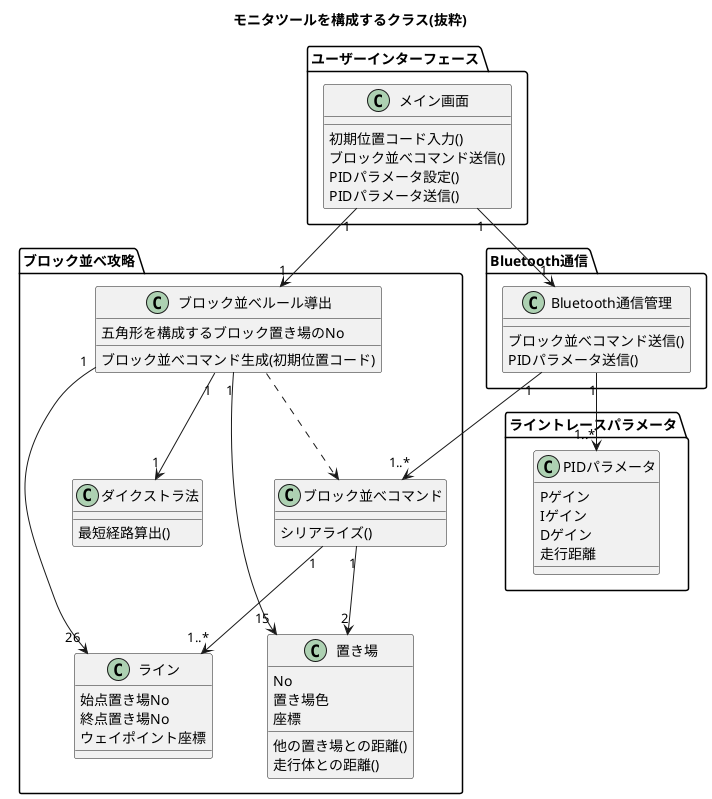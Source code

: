 @startuml

title モニタツールを構成するクラス(抜粋)

 
package ブロック並べ攻略{
        
    class ブロック並べルール導出{
        五角形を構成するブロック置き場のNo
        ブロック並べコマンド生成(初期位置コード)
    }

    ブロック並べルール導出 ..> ブロック並べコマンド

    class ブロック並べコマンド{
        シリアライズ()
    }

    ブロック並べコマンド "1"-->"1..*" ライン 
    ブロック並べコマンド "1"-->"2" 置き場

    class 置き場{
        No
        置き場色
        座標
        他の置き場との距離()
        走行体との距離()
    }

    ブロック並べルール導出  "1" -->"26" ライン 
    class ライン{
        始点置き場No
        終点置き場No
        ウェイポイント座標
    }

    class ダイクストラ法{
        最短経路算出()
    }

    ブロック並べルール導出 "1" --> "15" 置き場
    ブロック並べルール導出 "1" --> "1" ダイクストラ法
}

package Bluetooth通信{
    class Bluetooth通信管理{
        ブロック並べコマンド送信()
        PIDパラメータ送信()
    }
    

}

package ライントレースパラメータ {
    class PIDパラメータ {
        Pゲイン
        Iゲイン
        Dゲイン
        走行距離
    }


}

Bluetooth通信管理 "1" --> "1..*" PIDパラメータ


Bluetooth通信管理 "1"--> "1..*" ブロック並べコマンド

package ユーザーインターフェース{
    class メイン画面{
        初期位置コード入力()
        ブロック並べコマンド送信()
        PIDパラメータ設定()
        PIDパラメータ送信()

    }
}


メイン画面 "1" --> "1" Bluetooth通信管理
メイン画面 "1" --> "1" ブロック並べルール導出


@enduml